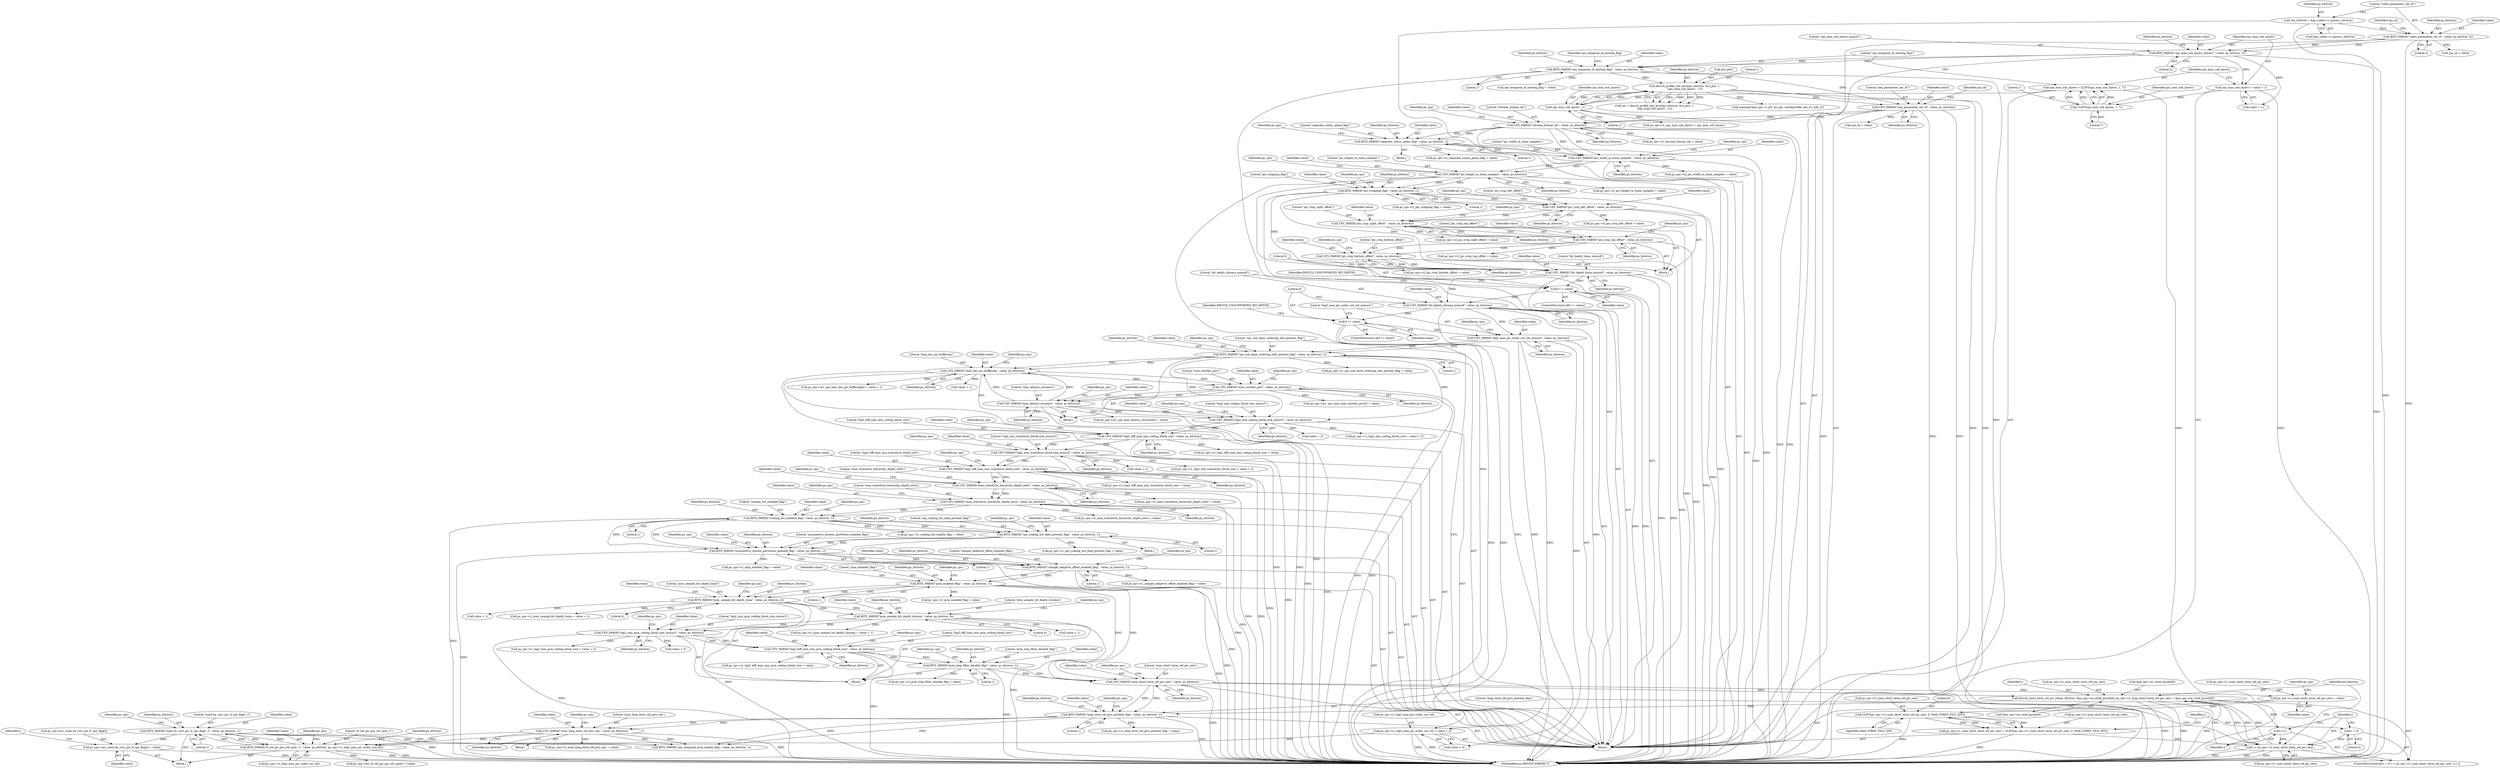 digraph "0_Android_1ab5ce7e42feccd49e49752e6f58f9097ac5d254@array" {
"1000970" [label="(Call,ps_sps->ai1_used_by_curr_pic_lt_sps_flag[i] = value)"];
"1000965" [label="(Call,BITS_PARSE(\"used_by_curr_pic_lt_sps_flag[ i ]\", value, ps_bitstrm, 1))"];
"1000951" [label="(Call,BITS_PARSE(\"lt_ref_pic_poc_lsb_sps[ i ]\", value, ps_bitstrm, ps_sps->i1_log2_max_pic_order_cnt_lsb))"];
"1000930" [label="(Call,UEV_PARSE(\"num_long_term_ref_pics_sps\", value, ps_bitstrm))"];
"1000915" [label="(Call,BITS_PARSE(\"long_term_ref_pics_present_flag\", value, ps_bitstrm, 1))"];
"1000867" [label="(Call,UEV_PARSE(\"num_short_term_ref_pic_sets\", value, ps_bitstrm))"];
"1000857" [label="(Call,BITS_PARSE(\"pcm_loop_filter_disable_flag\", value, ps_bitstrm, 1))"];
"1000848" [label="(Call,UEV_PARSE(\"log2_diff_max_min_pcm_coding_block_size\", value, ps_bitstrm))"];
"1000837" [label="(Call,UEV_PARSE(\"log2_min_pcm_coding_block_size_minus3\", value, ps_bitstrm))"];
"1000825" [label="(Call,BITS_PARSE(\"pcm_sample_bit_depth_chroma\", value, ps_bitstrm, 4))"];
"1000813" [label="(Call,BITS_PARSE(\"pcm_sample_bit_depth_luma\", value, ps_bitstrm, 4))"];
"1000798" [label="(Call,BITS_PARSE(\"pcm_enabled_flag\", value, ps_bitstrm, 1))"];
"1000788" [label="(Call,BITS_PARSE(\"sample_adaptive_offset_enabled_flag\", value, ps_bitstrm, 1))"];
"1000778" [label="(Call,BITS_PARSE(\"asymmetric_motion_partitions_enabled_flag\", value, ps_bitstrm, 1))"];
"1000753" [label="(Call,BITS_PARSE(\"sps_scaling_list_data_present_flag\", value, ps_bitstrm, 1))"];
"1000734" [label="(Call,BITS_PARSE(\"scaling_list_enabled_flag\", value, ps_bitstrm, 1))"];
"1000725" [label="(Call,UEV_PARSE(\"max_transform_hierarchy_depth_intra\", value, ps_bitstrm))"];
"1000716" [label="(Call,UEV_PARSE(\"max_transform_hierarchy_depth_inter\", value, ps_bitstrm))"];
"1000634" [label="(Call,UEV_PARSE(\"log2_diff_max_min_transform_block_size\", value, ps_bitstrm))"];
"1000623" [label="(Call,UEV_PARSE(\"log2_min_transform_block_size_minus2\", value, ps_bitstrm))"];
"1000614" [label="(Call,UEV_PARSE(\"log2_diff_max_min_coding_block_size\", value, ps_bitstrm))"];
"1000603" [label="(Call,UEV_PARSE(\"log2_min_coding_block_size_minus3\", value, ps_bitstrm))"];
"1000511" [label="(Call,BITS_PARSE(\"sps_sub_layer_ordering_info_present_flag\", value, ps_bitstrm, 1))"];
"1000500" [label="(Call,UEV_PARSE(\"log2_max_pic_order_cnt_lsb_minus4\", value, ps_bitstrm))"];
"1000495" [label="(Call,0 != value)"];
"1000490" [label="(Call,UEV_PARSE(\"bit_depth_chroma_minus8\", value, ps_bitstrm))"];
"1000485" [label="(Call,0 != value)"];
"1000480" [label="(Call,UEV_PARSE(\"bit_depth_luma_minus8\", value, ps_bitstrm))"];
"1000449" [label="(Call,UEV_PARSE(\"pic_crop_bottom_offset\", value, ps_bitstrm))"];
"1000440" [label="(Call,UEV_PARSE(\"pic_crop_top_offset\", value, ps_bitstrm))"];
"1000431" [label="(Call,UEV_PARSE(\"pic_crop_right_offset\", value, ps_bitstrm))"];
"1000422" [label="(Call,UEV_PARSE(\"pic_crop_left_offset\", value, ps_bitstrm))"];
"1000407" [label="(Call,BITS_PARSE(\"pic_cropping_flag\", value, ps_bitstrm, 1))"];
"1000313" [label="(Call,UEV_PARSE(\"pic_height_in_luma_samples\", value, ps_bitstrm))"];
"1000304" [label="(Call,UEV_PARSE(\"pic_width_in_luma_samples\", value, ps_bitstrm))"];
"1000287" [label="(Call,BITS_PARSE(\"separate_colour_plane_flag\", value, ps_bitstrm, 1))"];
"1000253" [label="(Call,UEV_PARSE(\"chroma_format_idc\", value, ps_bitstrm))"];
"1000182" [label="(Call,UEV_PARSE(\"seq_parameter_set_id\", value, ps_bitstrm))"];
"1000164" [label="(Call,BITS_PARSE(\"sps_temporal_id_nesting_flag\", value, ps_bitstrm, 1))"];
"1000148" [label="(Call,BITS_PARSE(\"sps_max_sub_layers_minus1\", value, ps_bitstrm, 3))"];
"1000132" [label="(Call,BITS_PARSE(\"video_parameter_set_id\", value, ps_bitstrm, 4))"];
"1000124" [label="(Call,*ps_bitstrm = &ps_codec->s_parse.s_bitstrm)"];
"1000174" [label="(Call,ihevcd_profile_tier_level(ps_bitstrm, &(s_ptl), 1,\n (sps_max_sub_layers - 1)))"];
"1000179" [label="(Call,sps_max_sub_layers - 1)"];
"1000158" [label="(Call,sps_max_sub_layers = CLIP3(sps_max_sub_layers, 1, 7))"];
"1000160" [label="(Call,CLIP3(sps_max_sub_layers, 1, 7))"];
"1000153" [label="(Call,sps_max_sub_layers = value + 1)"];
"1000592" [label="(Call,UEV_PARSE(\"max_latency_increase\", value, ps_bitstrm))"];
"1000566" [label="(Call,UEV_PARSE(\"num_reorder_pics\", value, ps_bitstrm))"];
"1000542" [label="(Call,UEV_PARSE(\"max_dec_pic_buffering\", value, ps_bitstrm))"];
"1000897" [label="(Call,ihevcd_short_term_ref_pic_set(ps_bitstrm, &ps_sps->as_stref_picset[0], ps_sps->i1_num_short_term_ref_pic_sets, i, &ps_sps->as_stref_picset[i]))"];
"1000890" [label="(Call,i < ps_sps->i1_num_short_term_ref_pic_sets)"];
"1000887" [label="(Call,i = 0)"];
"1000895" [label="(Call,i++)"];
"1000876" [label="(Call,ps_sps->i1_num_short_term_ref_pic_sets = CLIP3(ps_sps->i1_num_short_term_ref_pic_sets, 0, MAX_STREF_PICS_SPS))"];
"1000880" [label="(Call,CLIP3(ps_sps->i1_num_short_term_ref_pic_sets, 0, MAX_STREF_PICS_SPS))"];
"1000871" [label="(Call,ps_sps->i1_num_short_term_ref_pic_sets = value)"];
"1000504" [label="(Call,ps_sps->i1_log2_max_pic_order_cnt_lsb = value + 4)"];
"1000716" [label="(Call,UEV_PARSE(\"max_transform_hierarchy_depth_inter\", value, ps_bitstrm))"];
"1000494" [label="(ControlStructure,if(0 != value))"];
"1000568" [label="(Identifier,value)"];
"1000887" [label="(Call,i = 0)"];
"1000310" [label="(Identifier,ps_sps)"];
"1000839" [label="(Identifier,value)"];
"1000966" [label="(Literal,\"used_by_curr_pic_lt_sps_flag[ i ]\")"];
"1000970" [label="(Call,ps_sps->ai1_used_by_curr_pic_lt_sps_flag[i] = value)"];
"1000931" [label="(Literal,\"num_long_term_ref_pics_sps\")"];
"1000792" [label="(Literal,1)"];
"1000725" [label="(Call,UEV_PARSE(\"max_transform_hierarchy_depth_intra\", value, ps_bitstrm))"];
"1000614" [label="(Call,UEV_PARSE(\"log2_diff_max_min_coding_block_size\", value, ps_bitstrm))"];
"1000916" [label="(Literal,\"long_term_ref_pics_present_flag\")"];
"1000609" [label="(Identifier,ps_sps)"];
"1000126" [label="(Call,&ps_codec->s_parse.s_bitstrm)"];
"1000181" [label="(Literal,1)"];
"1000953" [label="(Identifier,value)"];
"1000599" [label="(Identifier,ps_sps)"];
"1000440" [label="(Call,UEV_PARSE(\"pic_crop_top_offset\", value, ps_bitstrm))"];
"1000898" [label="(Identifier,ps_bitstrm)"];
"1000434" [label="(Identifier,ps_bitstrm)"];
"1000135" [label="(Identifier,ps_bitstrm)"];
"1000149" [label="(Literal,\"sps_max_sub_layers_minus1\")"];
"1000728" [label="(Identifier,ps_bitstrm)"];
"1000502" [label="(Identifier,value)"];
"1000449" [label="(Call,UEV_PARSE(\"pic_crop_bottom_offset\", value, ps_bitstrm))"];
"1000876" [label="(Call,ps_sps->i1_num_short_term_ref_pic_sets = CLIP3(ps_sps->i1_num_short_term_ref_pic_sets, 0, MAX_STREF_PICS_SPS))"];
"1000182" [label="(Call,UEV_PARSE(\"seq_parameter_set_id\", value, ps_bitstrm))"];
"1000596" [label="(Call,ps_sps->ai1_sps_max_latency_increase[i] = value)"];
"1000549" [label="(Identifier,ps_sps)"];
"1000453" [label="(Call,ps_sps->i2_pic_crop_bottom_offset = value)"];
"1000259" [label="(Identifier,ps_sps)"];
"1000496" [label="(Literal,0)"];
"1000782" [label="(Literal,1)"];
"1000838" [label="(Literal,\"log2_min_pcm_coding_block_size_minus3\")"];
"1000834" [label="(Call,value + 1)"];
"1000758" [label="(Call,ps_sps->i1_sps_scaling_list_data_present_flag = value)"];
"1000506" [label="(Identifier,ps_sps)"];
"1000441" [label="(Literal,\"pic_crop_top_offset\")"];
"1000890" [label="(Call,i < ps_sps->i1_num_short_term_ref_pic_sets)"];
"1000895" [label="(Call,i++)"];
"1000818" [label="(Call,ps_sps->i1_pcm_sample_bit_depth_luma = value + 1)"];
"1000877" [label="(Call,ps_sps->i1_num_short_term_ref_pic_sets)"];
"1000815" [label="(Identifier,value)"];
"1000313" [label="(Call,UEV_PARSE(\"pic_height_in_luma_samples\", value, ps_bitstrm))"];
"1000306" [label="(Identifier,value)"];
"1000421" [label="(Block,)"];
"1000253" [label="(Call,UEV_PARSE(\"chroma_format_idc\", value, ps_bitstrm))"];
"1000867" [label="(Call,UEV_PARSE(\"num_short_term_ref_pic_sets\", value, ps_bitstrm))"];
"1000798" [label="(Call,BITS_PARSE(\"pcm_enabled_flag\", value, ps_bitstrm, 1))"];
"1000546" [label="(Call,ps_sps->ai1_sps_max_dec_pic_buffering[i] = value + 1)"];
"1000515" [label="(Literal,1)"];
"1000489" [label="(Identifier,IHEVCD_UNSUPPORTED_BIT_DEPTH)"];
"1000800" [label="(Identifier,value)"];
"1000158" [label="(Call,sps_max_sub_layers = CLIP3(sps_max_sub_layers, 1, 7))"];
"1000626" [label="(Identifier,ps_bitstrm)"];
"1000132" [label="(Call,BITS_PARSE(\"video_parameter_set_id\", value, ps_bitstrm, 4))"];
"1000286" [label="(Block,)"];
"1000961" [label="(Identifier,ps_sps)"];
"1000884" [label="(Literal,0)"];
"1000125" [label="(Identifier,ps_bitstrm)"];
"1000495" [label="(Call,0 != value)"];
"1000159" [label="(Identifier,sps_max_sub_layers)"];
"1000183" [label="(Literal,\"seq_parameter_set_id\")"];
"1000485" [label="(Call,0 != value)"];
"1000443" [label="(Identifier,ps_bitstrm)"];
"1000760" [label="(Identifier,ps_sps)"];
"1000184" [label="(Identifier,value)"];
"1000825" [label="(Call,BITS_PARSE(\"pcm_sample_bit_depth_chroma\", value, ps_bitstrm, 4))"];
"1000161" [label="(Identifier,sps_max_sub_layers)"];
"1000841" [label="(Call,ps_sps->i1_log2_min_pcm_coding_block_size = value + 3)"];
"1000624" [label="(Literal,\"log2_min_transform_block_size_minus2\")"];
"1000428" [label="(Identifier,ps_sps)"];
"1000545" [label="(Identifier,ps_bitstrm)"];
"1000918" [label="(Identifier,ps_bitstrm)"];
"1000892" [label="(Call,ps_sps->i1_num_short_term_ref_pic_sets)"];
"1000881" [label="(Call,ps_sps->i1_num_short_term_ref_pic_sets)"];
"1000799" [label="(Literal,\"pcm_enabled_flag\")"];
"1000843" [label="(Identifier,ps_sps)"];
"1000869" [label="(Identifier,value)"];
"1000977" [label="(Call,BITS_PARSE(\"sps_temporal_mvp_enable_flag\", value, ps_bitstrm, 1))"];
"1000814" [label="(Literal,\"pcm_sample_bit_depth_luma\")"];
"1000737" [label="(Identifier,ps_bitstrm)"];
"1000817" [label="(Literal,4)"];
"1000717" [label="(Literal,\"max_transform_hierarchy_depth_inter\")"];
"1000629" [label="(Identifier,ps_sps)"];
"1000719" [label="(Identifier,ps_bitstrm)"];
"1000425" [label="(Identifier,ps_bitstrm)"];
"1000437" [label="(Identifier,ps_sps)"];
"1000422" [label="(Call,UEV_PARSE(\"pic_crop_left_offset\", value, ps_bitstrm))"];
"1000451" [label="(Identifier,value)"];
"1000595" [label="(Identifier,ps_bitstrm)"];
"1000317" [label="(Call,ps_sps->i2_pic_height_in_luma_samples = value)"];
"1000801" [label="(Identifier,ps_bitstrm)"];
"1000592" [label="(Call,UEV_PARSE(\"max_latency_increase\", value, ps_bitstrm))"];
"1000748" [label="(Block,)"];
"1000886" [label="(ControlStructure,for(i = 0; i < ps_sps->i1_num_short_term_ref_pic_sets; i++))"];
"1000872" [label="(Call,ps_sps->i1_num_short_term_ref_pic_sets)"];
"1000493" [label="(Identifier,ps_bitstrm)"];
"1000410" [label="(Identifier,ps_bitstrm)"];
"1000920" [label="(Call,ps_sps->i1_long_term_ref_pics_present_flag = value)"];
"1000873" [label="(Identifier,ps_sps)"];
"1000955" [label="(Call,ps_sps->i1_log2_max_pic_order_cnt_lsb)"];
"1000735" [label="(Literal,\"scaling_list_enabled_flag\")"];
"1000850" [label="(Identifier,value)"];
"1000832" [label="(Identifier,ps_sps)"];
"1000611" [label="(Call,value + 3)"];
"1000512" [label="(Literal,\"sps_sub_layer_ordering_info_present_flag\")"];
"1000432" [label="(Literal,\"pic_crop_right_offset\")"];
"1000255" [label="(Identifier,value)"];
"1000636" [label="(Identifier,value)"];
"1000187" [label="(Identifier,sps_id)"];
"1000790" [label="(Identifier,value)"];
"1000292" [label="(Call,ps_sps->i1_separate_colour_plane_flag = value)"];
"1000491" [label="(Literal,\"bit_depth_chroma_minus8\")"];
"1000949" [label="(Identifier,i)"];
"1000511" [label="(Call,BITS_PARSE(\"sps_sub_layer_ordering_info_present_flag\", value, ps_bitstrm, 1))"];
"1000294" [label="(Identifier,ps_sps)"];
"1000604" [label="(Literal,\"log2_min_coding_block_size_minus3\")"];
"1000908" [label="(Identifier,i)"];
"1000481" [label="(Literal,\"bit_depth_luma_minus8\")"];
"1000727" [label="(Identifier,value)"];
"1000635" [label="(Literal,\"log2_diff_max_min_transform_block_size\")"];
"1000617" [label="(Identifier,ps_bitstrm)"];
"1000497" [label="(Identifier,value)"];
"1000166" [label="(Identifier,value)"];
"1000160" [label="(Call,CLIP3(sps_max_sub_layers, 1, 7))"];
"1000868" [label="(Literal,\"num_short_term_ref_pic_sets\")"];
"1000500" [label="(Call,UEV_PARSE(\"log2_max_pic_order_cnt_lsb_minus4\", value, ps_bitstrm))"];
"1000573" [label="(Identifier,ps_sps)"];
"1001336" [label="(MethodReturn,IHEVCD_ERROR_T)"];
"1000518" [label="(Identifier,ps_sps)"];
"1000174" [label="(Call,ihevcd_profile_tier_level(ps_bitstrm, &(s_ptl), 1,\n (sps_max_sub_layers - 1)))"];
"1000167" [label="(Identifier,ps_bitstrm)"];
"1000933" [label="(Identifier,ps_bitstrm)"];
"1000930" [label="(Call,UEV_PARSE(\"num_long_term_ref_pics_sps\", value, ps_bitstrm))"];
"1000631" [label="(Call,value + 2)"];
"1000870" [label="(Identifier,ps_bitstrm)"];
"1000820" [label="(Identifier,ps_sps)"];
"1000864" [label="(Identifier,ps_sps)"];
"1000634" [label="(Call,UEV_PARSE(\"log2_diff_max_min_transform_block_size\", value, ps_bitstrm))"];
"1000486" [label="(Literal,0)"];
"1000304" [label="(Call,UEV_PARSE(\"pic_width_in_luma_samples\", value, ps_bitstrm))"];
"1000952" [label="(Literal,\"lt_ref_pic_poc_lsb_sps[ i ]\")"];
"1000720" [label="(Call,ps_sps->i1_max_transform_hierarchy_depth_inter = value)"];
"1000501" [label="(Literal,\"log2_max_pic_order_cnt_lsb_minus4\")"];
"1000423" [label="(Literal,\"pic_crop_left_offset\")"];
"1000170" [label="(Identifier,sps_temporal_id_nesting_flag)"];
"1000875" [label="(Identifier,value)"];
"1000783" [label="(Call,ps_sps->i1_amp_enabled_flag = value)"];
"1000168" [label="(Literal,1)"];
"1000967" [label="(Identifier,value)"];
"1000288" [label="(Literal,\"separate_colour_plane_flag\")"];
"1000455" [label="(Identifier,ps_sps)"];
"1000291" [label="(Literal,1)"];
"1000178" [label="(Literal,1)"];
"1000483" [label="(Identifier,ps_bitstrm)"];
"1000755" [label="(Identifier,value)"];
"1000851" [label="(Identifier,ps_bitstrm)"];
"1000180" [label="(Identifier,sps_max_sub_layers)"];
"1000905" [label="(Call,ps_sps->i1_num_short_term_ref_pic_sets)"];
"1000889" [label="(Literal,0)"];
"1000638" [label="(Call,ps_sps->i1_log2_diff_max_min_transform_block_size = value)"];
"1000185" [label="(Identifier,ps_bitstrm)"];
"1000802" [label="(Literal,1)"];
"1000133" [label="(Literal,\"video_parameter_set_id\")"];
"1000897" [label="(Call,ihevcd_short_term_ref_pic_set(ps_bitstrm, &ps_sps->as_stref_picset[0], ps_sps->i1_num_short_term_ref_pic_sets, i, &ps_sps->as_stref_picset[i]))"];
"1000426" [label="(Call,ps_sps->i2_pic_crop_left_offset = value)"];
"1000932" [label="(Identifier,value)"];
"1000514" [label="(Identifier,ps_bitstrm)"];
"1000862" [label="(Call,ps_sps->i1_pcm_loop_filter_disable_flag = value)"];
"1000738" [label="(Literal,1)"];
"1000616" [label="(Identifier,value)"];
"1000936" [label="(Identifier,ps_sps)"];
"1000620" [label="(Identifier,ps_sps)"];
"1000791" [label="(Identifier,ps_bitstrm)"];
"1000314" [label="(Literal,\"pic_height_in_luma_samples\")"];
"1000287" [label="(Call,BITS_PARSE(\"separate_colour_plane_flag\", value, ps_bitstrm, 1))"];
"1000857" [label="(Call,BITS_PARSE(\"pcm_loop_filter_disable_flag\", value, ps_bitstrm, 1))"];
"1000618" [label="(Call,ps_sps->i1_log2_diff_max_min_coding_block_size = value)"];
"1000154" [label="(Identifier,sps_max_sub_layers)"];
"1000607" [label="(Call,ps_sps->i1_log2_min_coding_block_size = value + 3)"];
"1000976" [label="(Identifier,value)"];
"1000505" [label="(Call,ps_sps->i1_log2_max_pic_order_cnt_lsb)"];
"1000954" [label="(Identifier,ps_bitstrm)"];
"1000424" [label="(Identifier,value)"];
"1000917" [label="(Identifier,value)"];
"1000136" [label="(Literal,4)"];
"1000973" [label="(Identifier,ps_sps)"];
"1000718" [label="(Identifier,value)"];
"1000155" [label="(Call,value + 1)"];
"1000965" [label="(Call,BITS_PARSE(\"used_by_curr_pic_lt_sps_flag[ i ]\", value, ps_bitstrm, 1))"];
"1000137" [label="(Call,vps_id = value)"];
"1000433" [label="(Identifier,value)"];
"1000627" [label="(Call,ps_sps->i1_log2_min_transform_block_size = value + 2)"];
"1000785" [label="(Identifier,ps_sps)"];
"1000860" [label="(Identifier,ps_bitstrm)"];
"1000637" [label="(Identifier,ps_bitstrm)"];
"1000780" [label="(Identifier,value)"];
"1000319" [label="(Identifier,ps_sps)"];
"1000968" [label="(Identifier,ps_bitstrm)"];
"1000570" [label="(Call,ps_sps->ai1_sps_max_num_reorder_pics[i] = value)"];
"1000552" [label="(Call,value + 1)"];
"1000951" [label="(Call,BITS_PARSE(\"lt_ref_pic_poc_lsb_sps[ i ]\", value, ps_bitstrm, ps_sps->i1_log2_max_pic_order_cnt_lsb))"];
"1000315" [label="(Identifier,value)"];
"1000431" [label="(Call,UEV_PARSE(\"pic_crop_right_offset\", value, ps_bitstrm))"];
"1000162" [label="(Literal,1)"];
"1000503" [label="(Identifier,ps_bitstrm)"];
"1000508" [label="(Call,value + 4)"];
"1000739" [label="(Call,ps_sps->i1_scaling_list_enable_flag = value)"];
"1000407" [label="(Call,BITS_PARSE(\"pic_cropping_flag\", value, ps_bitstrm, 1))"];
"1000793" [label="(Call,ps_sps->i1_sample_adaptive_offset_enabled_flag = value)"];
"1000594" [label="(Identifier,value)"];
"1000813" [label="(Call,BITS_PARSE(\"pcm_sample_bit_depth_luma\", value, ps_bitstrm, 4))"];
"1000615" [label="(Literal,\"log2_diff_max_min_coding_block_size\")"];
"1000442" [label="(Identifier,value)"];
"1000969" [label="(Literal,1)"];
"1000152" [label="(Literal,3)"];
"1000734" [label="(Call,BITS_PARSE(\"scaling_list_enabled_flag\", value, ps_bitstrm, 1))"];
"1000605" [label="(Identifier,value)"];
"1000444" [label="(Call,ps_sps->i2_pic_crop_top_offset = value)"];
"1000731" [label="(Identifier,ps_sps)"];
"1000164" [label="(Call,BITS_PARSE(\"sps_temporal_id_nesting_flag\", value, ps_bitstrm, 1))"];
"1000480" [label="(Call,UEV_PARSE(\"bit_depth_luma_minus8\", value, ps_bitstrm))"];
"1000827" [label="(Identifier,value)"];
"1000412" [label="(Call,ps_sps->i1_pic_cropping_flag = value)"];
"1000840" [label="(Identifier,ps_bitstrm)"];
"1000408" [label="(Literal,\"pic_cropping_flag\")"];
"1000729" [label="(Call,ps_sps->i1_max_transform_hierarchy_depth_intra = value)"];
"1000541" [label="(Block,)"];
"1000899" [label="(Call,&ps_sps->as_stref_picset[0])"];
"1000858" [label="(Literal,\"pcm_loop_filter_disable_flag\")"];
"1000603" [label="(Call,UEV_PARSE(\"log2_min_coding_block_size_minus3\", value, ps_bitstrm))"];
"1000316" [label="(Identifier,ps_bitstrm)"];
"1000543" [label="(Literal,\"max_dec_pic_buffering\")"];
"1000919" [label="(Literal,1)"];
"1000756" [label="(Identifier,ps_bitstrm)"];
"1000124" [label="(Call,*ps_bitstrm = &ps_codec->s_parse.s_bitstrm)"];
"1000450" [label="(Literal,\"pic_crop_bottom_offset\")"];
"1000736" [label="(Identifier,value)"];
"1000179" [label="(Call,sps_max_sub_layers - 1)"];
"1000513" [label="(Identifier,value)"];
"1000888" [label="(Identifier,i)"];
"1000169" [label="(Call,sps_temporal_id_nesting_flag = value)"];
"1000722" [label="(Identifier,ps_sps)"];
"1000290" [label="(Identifier,ps_bitstrm)"];
"1000134" [label="(Identifier,value)"];
"1000803" [label="(Call,ps_sps->i1_pcm_enabled_flag = value)"];
"1000816" [label="(Identifier,ps_bitstrm)"];
"1000788" [label="(Call,BITS_PARSE(\"sample_adaptive_offset_enabled_flag\", value, ps_bitstrm, 1))"];
"1000781" [label="(Identifier,ps_bitstrm)"];
"1000446" [label="(Identifier,ps_sps)"];
"1000175" [label="(Identifier,ps_bitstrm)"];
"1000871" [label="(Call,ps_sps->i1_num_short_term_ref_pic_sets = value)"];
"1000854" [label="(Identifier,ps_sps)"];
"1000852" [label="(Call,ps_sps->i1_log2_diff_max_min_pcm_coding_block_size = value)"];
"1000569" [label="(Identifier,ps_bitstrm)"];
"1000971" [label="(Call,ps_sps->ai1_used_by_curr_pic_lt_sps_flag[i])"];
"1000411" [label="(Literal,1)"];
"1000929" [label="(Block,)"];
"1000778" [label="(Call,BITS_PARSE(\"asymmetric_motion_partitions_enabled_flag\", value, ps_bitstrm, 1))"];
"1000482" [label="(Identifier,value)"];
"1000435" [label="(Call,ps_sps->i2_pic_crop_right_offset = value)"];
"1000544" [label="(Identifier,value)"];
"1000805" [label="(Identifier,ps_sps)"];
"1000950" [label="(Block,)"];
"1000305" [label="(Literal,\"pic_width_in_luma_samples\")"];
"1000186" [label="(Call,sps_id = value)"];
"1000779" [label="(Literal,\"asymmetric_motion_partitions_enabled_flag\")"];
"1000256" [label="(Identifier,ps_bitstrm)"];
"1000138" [label="(Identifier,vps_id)"];
"1000757" [label="(Literal,1)"];
"1000492" [label="(Identifier,value)"];
"1000499" [label="(Identifier,IHEVCD_UNSUPPORTED_BIT_DEPTH)"];
"1000566" [label="(Call,UEV_PARSE(\"num_reorder_pics\", value, ps_bitstrm))"];
"1000880" [label="(Call,CLIP3(ps_sps->i1_num_short_term_ref_pic_sets, 0, MAX_STREF_PICS_SPS))"];
"1000915" [label="(Call,BITS_PARSE(\"long_term_ref_pics_present_flag\", value, ps_bitstrm, 1))"];
"1000958" [label="(Call,ps_sps->ai1_lt_ref_pic_poc_lsb_sps[i] = value)"];
"1000172" [label="(Call,ret = ihevcd_profile_tier_level(ps_bitstrm, &(s_ptl), 1,\n (sps_max_sub_layers - 1)))"];
"1000934" [label="(Call,ps_sps->i1_num_long_term_ref_pics_sps = value)"];
"1000640" [label="(Identifier,ps_sps)"];
"1000484" [label="(ControlStructure,if(0 != value))"];
"1000789" [label="(Literal,\"sample_adaptive_offset_enabled_flag\")"];
"1000504" [label="(Call,ps_sps->i1_log2_max_pic_order_cnt_lsb = value + 4)"];
"1000859" [label="(Identifier,value)"];
"1000828" [label="(Identifier,ps_bitstrm)"];
"1000741" [label="(Identifier,ps_sps)"];
"1000606" [label="(Identifier,ps_bitstrm)"];
"1000153" [label="(Call,sps_max_sub_layers = value + 1)"];
"1000163" [label="(Literal,7)"];
"1000490" [label="(Call,UEV_PARSE(\"bit_depth_chroma_minus8\", value, ps_bitstrm))"];
"1000244" [label="(Call,memcpy(&ps_sps->s_ptl, &s_ptl, sizeof(profile_tier_lvl_info_t)))"];
"1000487" [label="(Identifier,value)"];
"1000896" [label="(Identifier,i)"];
"1000257" [label="(Call,ps_sps->i1_chroma_format_idc = value)"];
"1000452" [label="(Identifier,ps_bitstrm)"];
"1000148" [label="(Call,BITS_PARSE(\"sps_max_sub_layers_minus1\", value, ps_bitstrm, 3))"];
"1000542" [label="(Call,UEV_PARSE(\"max_dec_pic_buffering\", value, ps_bitstrm))"];
"1000826" [label="(Literal,\"pcm_sample_bit_depth_chroma\")"];
"1000176" [label="(Call,&(s_ptl))"];
"1000623" [label="(Call,UEV_PARSE(\"log2_min_transform_block_size_minus2\", value, ps_bitstrm))"];
"1000567" [label="(Literal,\"num_reorder_pics\")"];
"1000593" [label="(Literal,\"max_latency_increase\")"];
"1000795" [label="(Identifier,ps_sps)"];
"1000837" [label="(Call,UEV_PARSE(\"log2_min_pcm_coding_block_size_minus3\", value, ps_bitstrm))"];
"1000307" [label="(Identifier,ps_bitstrm)"];
"1000822" [label="(Call,value + 1)"];
"1000812" [label="(Block,)"];
"1000409" [label="(Identifier,value)"];
"1000909" [label="(Call,&ps_sps->as_stref_picset[i])"];
"1000922" [label="(Identifier,ps_sps)"];
"1000849" [label="(Literal,\"log2_diff_max_min_pcm_coding_block_size\")"];
"1000891" [label="(Identifier,i)"];
"1000753" [label="(Call,BITS_PARSE(\"sps_scaling_list_data_present_flag\", value, ps_bitstrm, 1))"];
"1000151" [label="(Identifier,ps_bitstrm)"];
"1000829" [label="(Literal,4)"];
"1000625" [label="(Identifier,value)"];
"1000229" [label="(Call,ps_sps->i1_sps_max_sub_layers = sps_max_sub_layers)"];
"1000861" [label="(Literal,1)"];
"1000516" [label="(Call,ps_sps->i1_sps_sub_layer_ordering_info_present_flag = value)"];
"1000754" [label="(Literal,\"sps_scaling_list_data_present_flag\")"];
"1000830" [label="(Call,ps_sps->i1_pcm_sample_bit_depth_chroma = value + 1)"];
"1000308" [label="(Call,ps_sps->i2_pic_width_in_luma_samples = value)"];
"1000165" [label="(Literal,\"sps_temporal_id_nesting_flag\")"];
"1000885" [label="(Identifier,MAX_STREF_PICS_SPS)"];
"1000848" [label="(Call,UEV_PARSE(\"log2_diff_max_min_pcm_coding_block_size\", value, ps_bitstrm))"];
"1000108" [label="(Block,)"];
"1000845" [label="(Call,value + 3)"];
"1000289" [label="(Identifier,value)"];
"1000150" [label="(Identifier,value)"];
"1000254" [label="(Literal,\"chroma_format_idc\")"];
"1000878" [label="(Identifier,ps_sps)"];
"1000726" [label="(Literal,\"max_transform_hierarchy_depth_intra\")"];
"1000414" [label="(Identifier,ps_sps)"];
"1000970" -> "1000950"  [label="AST: "];
"1000970" -> "1000976"  [label="CFG: "];
"1000971" -> "1000970"  [label="AST: "];
"1000976" -> "1000970"  [label="AST: "];
"1000949" -> "1000970"  [label="CFG: "];
"1000970" -> "1001336"  [label="DDG: "];
"1000965" -> "1000970"  [label="DDG: "];
"1000965" -> "1000950"  [label="AST: "];
"1000965" -> "1000969"  [label="CFG: "];
"1000966" -> "1000965"  [label="AST: "];
"1000967" -> "1000965"  [label="AST: "];
"1000968" -> "1000965"  [label="AST: "];
"1000969" -> "1000965"  [label="AST: "];
"1000973" -> "1000965"  [label="CFG: "];
"1000965" -> "1001336"  [label="DDG: "];
"1000965" -> "1000951"  [label="DDG: "];
"1000965" -> "1000951"  [label="DDG: "];
"1000951" -> "1000965"  [label="DDG: "];
"1000951" -> "1000965"  [label="DDG: "];
"1000965" -> "1000977"  [label="DDG: "];
"1000965" -> "1000977"  [label="DDG: "];
"1000951" -> "1000950"  [label="AST: "];
"1000951" -> "1000955"  [label="CFG: "];
"1000952" -> "1000951"  [label="AST: "];
"1000953" -> "1000951"  [label="AST: "];
"1000954" -> "1000951"  [label="AST: "];
"1000955" -> "1000951"  [label="AST: "];
"1000961" -> "1000951"  [label="CFG: "];
"1000951" -> "1001336"  [label="DDG: "];
"1000951" -> "1001336"  [label="DDG: "];
"1000930" -> "1000951"  [label="DDG: "];
"1000930" -> "1000951"  [label="DDG: "];
"1000504" -> "1000951"  [label="DDG: "];
"1000951" -> "1000958"  [label="DDG: "];
"1000930" -> "1000929"  [label="AST: "];
"1000930" -> "1000933"  [label="CFG: "];
"1000931" -> "1000930"  [label="AST: "];
"1000932" -> "1000930"  [label="AST: "];
"1000933" -> "1000930"  [label="AST: "];
"1000936" -> "1000930"  [label="CFG: "];
"1000930" -> "1001336"  [label="DDG: "];
"1000915" -> "1000930"  [label="DDG: "];
"1000915" -> "1000930"  [label="DDG: "];
"1000930" -> "1000934"  [label="DDG: "];
"1000930" -> "1000977"  [label="DDG: "];
"1000930" -> "1000977"  [label="DDG: "];
"1000915" -> "1000108"  [label="AST: "];
"1000915" -> "1000919"  [label="CFG: "];
"1000916" -> "1000915"  [label="AST: "];
"1000917" -> "1000915"  [label="AST: "];
"1000918" -> "1000915"  [label="AST: "];
"1000919" -> "1000915"  [label="AST: "];
"1000922" -> "1000915"  [label="CFG: "];
"1000915" -> "1001336"  [label="DDG: "];
"1000867" -> "1000915"  [label="DDG: "];
"1000867" -> "1000915"  [label="DDG: "];
"1000897" -> "1000915"  [label="DDG: "];
"1000915" -> "1000920"  [label="DDG: "];
"1000915" -> "1000977"  [label="DDG: "];
"1000915" -> "1000977"  [label="DDG: "];
"1000867" -> "1000108"  [label="AST: "];
"1000867" -> "1000870"  [label="CFG: "];
"1000868" -> "1000867"  [label="AST: "];
"1000869" -> "1000867"  [label="AST: "];
"1000870" -> "1000867"  [label="AST: "];
"1000873" -> "1000867"  [label="CFG: "];
"1000867" -> "1001336"  [label="DDG: "];
"1000857" -> "1000867"  [label="DDG: "];
"1000857" -> "1000867"  [label="DDG: "];
"1000798" -> "1000867"  [label="DDG: "];
"1000798" -> "1000867"  [label="DDG: "];
"1000867" -> "1000871"  [label="DDG: "];
"1000867" -> "1000897"  [label="DDG: "];
"1000857" -> "1000812"  [label="AST: "];
"1000857" -> "1000861"  [label="CFG: "];
"1000858" -> "1000857"  [label="AST: "];
"1000859" -> "1000857"  [label="AST: "];
"1000860" -> "1000857"  [label="AST: "];
"1000861" -> "1000857"  [label="AST: "];
"1000864" -> "1000857"  [label="CFG: "];
"1000857" -> "1001336"  [label="DDG: "];
"1000848" -> "1000857"  [label="DDG: "];
"1000848" -> "1000857"  [label="DDG: "];
"1000857" -> "1000862"  [label="DDG: "];
"1000848" -> "1000812"  [label="AST: "];
"1000848" -> "1000851"  [label="CFG: "];
"1000849" -> "1000848"  [label="AST: "];
"1000850" -> "1000848"  [label="AST: "];
"1000851" -> "1000848"  [label="AST: "];
"1000854" -> "1000848"  [label="CFG: "];
"1000848" -> "1001336"  [label="DDG: "];
"1000837" -> "1000848"  [label="DDG: "];
"1000837" -> "1000848"  [label="DDG: "];
"1000848" -> "1000852"  [label="DDG: "];
"1000837" -> "1000812"  [label="AST: "];
"1000837" -> "1000840"  [label="CFG: "];
"1000838" -> "1000837"  [label="AST: "];
"1000839" -> "1000837"  [label="AST: "];
"1000840" -> "1000837"  [label="AST: "];
"1000843" -> "1000837"  [label="CFG: "];
"1000837" -> "1001336"  [label="DDG: "];
"1000825" -> "1000837"  [label="DDG: "];
"1000825" -> "1000837"  [label="DDG: "];
"1000837" -> "1000841"  [label="DDG: "];
"1000837" -> "1000845"  [label="DDG: "];
"1000825" -> "1000812"  [label="AST: "];
"1000825" -> "1000829"  [label="CFG: "];
"1000826" -> "1000825"  [label="AST: "];
"1000827" -> "1000825"  [label="AST: "];
"1000828" -> "1000825"  [label="AST: "];
"1000829" -> "1000825"  [label="AST: "];
"1000832" -> "1000825"  [label="CFG: "];
"1000825" -> "1001336"  [label="DDG: "];
"1000813" -> "1000825"  [label="DDG: "];
"1000813" -> "1000825"  [label="DDG: "];
"1000825" -> "1000830"  [label="DDG: "];
"1000825" -> "1000834"  [label="DDG: "];
"1000813" -> "1000812"  [label="AST: "];
"1000813" -> "1000817"  [label="CFG: "];
"1000814" -> "1000813"  [label="AST: "];
"1000815" -> "1000813"  [label="AST: "];
"1000816" -> "1000813"  [label="AST: "];
"1000817" -> "1000813"  [label="AST: "];
"1000820" -> "1000813"  [label="CFG: "];
"1000813" -> "1001336"  [label="DDG: "];
"1000798" -> "1000813"  [label="DDG: "];
"1000798" -> "1000813"  [label="DDG: "];
"1000813" -> "1000818"  [label="DDG: "];
"1000813" -> "1000822"  [label="DDG: "];
"1000798" -> "1000108"  [label="AST: "];
"1000798" -> "1000802"  [label="CFG: "];
"1000799" -> "1000798"  [label="AST: "];
"1000800" -> "1000798"  [label="AST: "];
"1000801" -> "1000798"  [label="AST: "];
"1000802" -> "1000798"  [label="AST: "];
"1000805" -> "1000798"  [label="CFG: "];
"1000798" -> "1001336"  [label="DDG: "];
"1000788" -> "1000798"  [label="DDG: "];
"1000788" -> "1000798"  [label="DDG: "];
"1000798" -> "1000803"  [label="DDG: "];
"1000788" -> "1000108"  [label="AST: "];
"1000788" -> "1000792"  [label="CFG: "];
"1000789" -> "1000788"  [label="AST: "];
"1000790" -> "1000788"  [label="AST: "];
"1000791" -> "1000788"  [label="AST: "];
"1000792" -> "1000788"  [label="AST: "];
"1000795" -> "1000788"  [label="CFG: "];
"1000788" -> "1001336"  [label="DDG: "];
"1000778" -> "1000788"  [label="DDG: "];
"1000778" -> "1000788"  [label="DDG: "];
"1000788" -> "1000793"  [label="DDG: "];
"1000778" -> "1000108"  [label="AST: "];
"1000778" -> "1000782"  [label="CFG: "];
"1000779" -> "1000778"  [label="AST: "];
"1000780" -> "1000778"  [label="AST: "];
"1000781" -> "1000778"  [label="AST: "];
"1000782" -> "1000778"  [label="AST: "];
"1000785" -> "1000778"  [label="CFG: "];
"1000778" -> "1001336"  [label="DDG: "];
"1000753" -> "1000778"  [label="DDG: "];
"1000753" -> "1000778"  [label="DDG: "];
"1000734" -> "1000778"  [label="DDG: "];
"1000734" -> "1000778"  [label="DDG: "];
"1000778" -> "1000783"  [label="DDG: "];
"1000753" -> "1000748"  [label="AST: "];
"1000753" -> "1000757"  [label="CFG: "];
"1000754" -> "1000753"  [label="AST: "];
"1000755" -> "1000753"  [label="AST: "];
"1000756" -> "1000753"  [label="AST: "];
"1000757" -> "1000753"  [label="AST: "];
"1000760" -> "1000753"  [label="CFG: "];
"1000753" -> "1001336"  [label="DDG: "];
"1000734" -> "1000753"  [label="DDG: "];
"1000734" -> "1000753"  [label="DDG: "];
"1000753" -> "1000758"  [label="DDG: "];
"1000734" -> "1000108"  [label="AST: "];
"1000734" -> "1000738"  [label="CFG: "];
"1000735" -> "1000734"  [label="AST: "];
"1000736" -> "1000734"  [label="AST: "];
"1000737" -> "1000734"  [label="AST: "];
"1000738" -> "1000734"  [label="AST: "];
"1000741" -> "1000734"  [label="CFG: "];
"1000734" -> "1001336"  [label="DDG: "];
"1000725" -> "1000734"  [label="DDG: "];
"1000725" -> "1000734"  [label="DDG: "];
"1000734" -> "1000739"  [label="DDG: "];
"1000725" -> "1000108"  [label="AST: "];
"1000725" -> "1000728"  [label="CFG: "];
"1000726" -> "1000725"  [label="AST: "];
"1000727" -> "1000725"  [label="AST: "];
"1000728" -> "1000725"  [label="AST: "];
"1000731" -> "1000725"  [label="CFG: "];
"1000725" -> "1001336"  [label="DDG: "];
"1000716" -> "1000725"  [label="DDG: "];
"1000716" -> "1000725"  [label="DDG: "];
"1000725" -> "1000729"  [label="DDG: "];
"1000716" -> "1000108"  [label="AST: "];
"1000716" -> "1000719"  [label="CFG: "];
"1000717" -> "1000716"  [label="AST: "];
"1000718" -> "1000716"  [label="AST: "];
"1000719" -> "1000716"  [label="AST: "];
"1000722" -> "1000716"  [label="CFG: "];
"1000716" -> "1001336"  [label="DDG: "];
"1000634" -> "1000716"  [label="DDG: "];
"1000634" -> "1000716"  [label="DDG: "];
"1000716" -> "1000720"  [label="DDG: "];
"1000634" -> "1000108"  [label="AST: "];
"1000634" -> "1000637"  [label="CFG: "];
"1000635" -> "1000634"  [label="AST: "];
"1000636" -> "1000634"  [label="AST: "];
"1000637" -> "1000634"  [label="AST: "];
"1000640" -> "1000634"  [label="CFG: "];
"1000634" -> "1001336"  [label="DDG: "];
"1000634" -> "1001336"  [label="DDG: "];
"1000623" -> "1000634"  [label="DDG: "];
"1000623" -> "1000634"  [label="DDG: "];
"1000634" -> "1000638"  [label="DDG: "];
"1000623" -> "1000108"  [label="AST: "];
"1000623" -> "1000626"  [label="CFG: "];
"1000624" -> "1000623"  [label="AST: "];
"1000625" -> "1000623"  [label="AST: "];
"1000626" -> "1000623"  [label="AST: "];
"1000629" -> "1000623"  [label="CFG: "];
"1000623" -> "1001336"  [label="DDG: "];
"1000614" -> "1000623"  [label="DDG: "];
"1000614" -> "1000623"  [label="DDG: "];
"1000623" -> "1000627"  [label="DDG: "];
"1000623" -> "1000631"  [label="DDG: "];
"1000614" -> "1000108"  [label="AST: "];
"1000614" -> "1000617"  [label="CFG: "];
"1000615" -> "1000614"  [label="AST: "];
"1000616" -> "1000614"  [label="AST: "];
"1000617" -> "1000614"  [label="AST: "];
"1000620" -> "1000614"  [label="CFG: "];
"1000614" -> "1001336"  [label="DDG: "];
"1000603" -> "1000614"  [label="DDG: "];
"1000603" -> "1000614"  [label="DDG: "];
"1000614" -> "1000618"  [label="DDG: "];
"1000603" -> "1000108"  [label="AST: "];
"1000603" -> "1000606"  [label="CFG: "];
"1000604" -> "1000603"  [label="AST: "];
"1000605" -> "1000603"  [label="AST: "];
"1000606" -> "1000603"  [label="AST: "];
"1000609" -> "1000603"  [label="CFG: "];
"1000603" -> "1001336"  [label="DDG: "];
"1000511" -> "1000603"  [label="DDG: "];
"1000511" -> "1000603"  [label="DDG: "];
"1000592" -> "1000603"  [label="DDG: "];
"1000592" -> "1000603"  [label="DDG: "];
"1000603" -> "1000607"  [label="DDG: "];
"1000603" -> "1000611"  [label="DDG: "];
"1000511" -> "1000108"  [label="AST: "];
"1000511" -> "1000515"  [label="CFG: "];
"1000512" -> "1000511"  [label="AST: "];
"1000513" -> "1000511"  [label="AST: "];
"1000514" -> "1000511"  [label="AST: "];
"1000515" -> "1000511"  [label="AST: "];
"1000518" -> "1000511"  [label="CFG: "];
"1000511" -> "1001336"  [label="DDG: "];
"1000500" -> "1000511"  [label="DDG: "];
"1000500" -> "1000511"  [label="DDG: "];
"1000511" -> "1000516"  [label="DDG: "];
"1000511" -> "1000542"  [label="DDG: "];
"1000511" -> "1000542"  [label="DDG: "];
"1000500" -> "1000108"  [label="AST: "];
"1000500" -> "1000503"  [label="CFG: "];
"1000501" -> "1000500"  [label="AST: "];
"1000502" -> "1000500"  [label="AST: "];
"1000503" -> "1000500"  [label="AST: "];
"1000506" -> "1000500"  [label="CFG: "];
"1000500" -> "1001336"  [label="DDG: "];
"1000495" -> "1000500"  [label="DDG: "];
"1000490" -> "1000500"  [label="DDG: "];
"1000500" -> "1000504"  [label="DDG: "];
"1000500" -> "1000508"  [label="DDG: "];
"1000495" -> "1000494"  [label="AST: "];
"1000495" -> "1000497"  [label="CFG: "];
"1000496" -> "1000495"  [label="AST: "];
"1000497" -> "1000495"  [label="AST: "];
"1000499" -> "1000495"  [label="CFG: "];
"1000501" -> "1000495"  [label="CFG: "];
"1000495" -> "1001336"  [label="DDG: "];
"1000495" -> "1001336"  [label="DDG: "];
"1000490" -> "1000495"  [label="DDG: "];
"1000490" -> "1000108"  [label="AST: "];
"1000490" -> "1000493"  [label="CFG: "];
"1000491" -> "1000490"  [label="AST: "];
"1000492" -> "1000490"  [label="AST: "];
"1000493" -> "1000490"  [label="AST: "];
"1000496" -> "1000490"  [label="CFG: "];
"1000490" -> "1001336"  [label="DDG: "];
"1000490" -> "1001336"  [label="DDG: "];
"1000485" -> "1000490"  [label="DDG: "];
"1000480" -> "1000490"  [label="DDG: "];
"1000485" -> "1000484"  [label="AST: "];
"1000485" -> "1000487"  [label="CFG: "];
"1000486" -> "1000485"  [label="AST: "];
"1000487" -> "1000485"  [label="AST: "];
"1000489" -> "1000485"  [label="CFG: "];
"1000491" -> "1000485"  [label="CFG: "];
"1000485" -> "1001336"  [label="DDG: "];
"1000485" -> "1001336"  [label="DDG: "];
"1000480" -> "1000485"  [label="DDG: "];
"1000480" -> "1000108"  [label="AST: "];
"1000480" -> "1000483"  [label="CFG: "];
"1000481" -> "1000480"  [label="AST: "];
"1000482" -> "1000480"  [label="AST: "];
"1000483" -> "1000480"  [label="AST: "];
"1000486" -> "1000480"  [label="CFG: "];
"1000480" -> "1001336"  [label="DDG: "];
"1000480" -> "1001336"  [label="DDG: "];
"1000449" -> "1000480"  [label="DDG: "];
"1000449" -> "1000480"  [label="DDG: "];
"1000407" -> "1000480"  [label="DDG: "];
"1000407" -> "1000480"  [label="DDG: "];
"1000449" -> "1000421"  [label="AST: "];
"1000449" -> "1000452"  [label="CFG: "];
"1000450" -> "1000449"  [label="AST: "];
"1000451" -> "1000449"  [label="AST: "];
"1000452" -> "1000449"  [label="AST: "];
"1000455" -> "1000449"  [label="CFG: "];
"1000449" -> "1001336"  [label="DDG: "];
"1000440" -> "1000449"  [label="DDG: "];
"1000440" -> "1000449"  [label="DDG: "];
"1000449" -> "1000453"  [label="DDG: "];
"1000440" -> "1000421"  [label="AST: "];
"1000440" -> "1000443"  [label="CFG: "];
"1000441" -> "1000440"  [label="AST: "];
"1000442" -> "1000440"  [label="AST: "];
"1000443" -> "1000440"  [label="AST: "];
"1000446" -> "1000440"  [label="CFG: "];
"1000440" -> "1001336"  [label="DDG: "];
"1000431" -> "1000440"  [label="DDG: "];
"1000431" -> "1000440"  [label="DDG: "];
"1000440" -> "1000444"  [label="DDG: "];
"1000431" -> "1000421"  [label="AST: "];
"1000431" -> "1000434"  [label="CFG: "];
"1000432" -> "1000431"  [label="AST: "];
"1000433" -> "1000431"  [label="AST: "];
"1000434" -> "1000431"  [label="AST: "];
"1000437" -> "1000431"  [label="CFG: "];
"1000431" -> "1001336"  [label="DDG: "];
"1000422" -> "1000431"  [label="DDG: "];
"1000422" -> "1000431"  [label="DDG: "];
"1000431" -> "1000435"  [label="DDG: "];
"1000422" -> "1000421"  [label="AST: "];
"1000422" -> "1000425"  [label="CFG: "];
"1000423" -> "1000422"  [label="AST: "];
"1000424" -> "1000422"  [label="AST: "];
"1000425" -> "1000422"  [label="AST: "];
"1000428" -> "1000422"  [label="CFG: "];
"1000422" -> "1001336"  [label="DDG: "];
"1000407" -> "1000422"  [label="DDG: "];
"1000407" -> "1000422"  [label="DDG: "];
"1000422" -> "1000426"  [label="DDG: "];
"1000407" -> "1000108"  [label="AST: "];
"1000407" -> "1000411"  [label="CFG: "];
"1000408" -> "1000407"  [label="AST: "];
"1000409" -> "1000407"  [label="AST: "];
"1000410" -> "1000407"  [label="AST: "];
"1000411" -> "1000407"  [label="AST: "];
"1000414" -> "1000407"  [label="CFG: "];
"1000407" -> "1001336"  [label="DDG: "];
"1000313" -> "1000407"  [label="DDG: "];
"1000313" -> "1000407"  [label="DDG: "];
"1000407" -> "1000412"  [label="DDG: "];
"1000313" -> "1000108"  [label="AST: "];
"1000313" -> "1000316"  [label="CFG: "];
"1000314" -> "1000313"  [label="AST: "];
"1000315" -> "1000313"  [label="AST: "];
"1000316" -> "1000313"  [label="AST: "];
"1000319" -> "1000313"  [label="CFG: "];
"1000313" -> "1001336"  [label="DDG: "];
"1000313" -> "1001336"  [label="DDG: "];
"1000304" -> "1000313"  [label="DDG: "];
"1000304" -> "1000313"  [label="DDG: "];
"1000313" -> "1000317"  [label="DDG: "];
"1000304" -> "1000108"  [label="AST: "];
"1000304" -> "1000307"  [label="CFG: "];
"1000305" -> "1000304"  [label="AST: "];
"1000306" -> "1000304"  [label="AST: "];
"1000307" -> "1000304"  [label="AST: "];
"1000310" -> "1000304"  [label="CFG: "];
"1000304" -> "1001336"  [label="DDG: "];
"1000287" -> "1000304"  [label="DDG: "];
"1000287" -> "1000304"  [label="DDG: "];
"1000253" -> "1000304"  [label="DDG: "];
"1000253" -> "1000304"  [label="DDG: "];
"1000304" -> "1000308"  [label="DDG: "];
"1000287" -> "1000286"  [label="AST: "];
"1000287" -> "1000291"  [label="CFG: "];
"1000288" -> "1000287"  [label="AST: "];
"1000289" -> "1000287"  [label="AST: "];
"1000290" -> "1000287"  [label="AST: "];
"1000291" -> "1000287"  [label="AST: "];
"1000294" -> "1000287"  [label="CFG: "];
"1000287" -> "1001336"  [label="DDG: "];
"1000253" -> "1000287"  [label="DDG: "];
"1000253" -> "1000287"  [label="DDG: "];
"1000287" -> "1000292"  [label="DDG: "];
"1000253" -> "1000108"  [label="AST: "];
"1000253" -> "1000256"  [label="CFG: "];
"1000254" -> "1000253"  [label="AST: "];
"1000255" -> "1000253"  [label="AST: "];
"1000256" -> "1000253"  [label="AST: "];
"1000259" -> "1000253"  [label="CFG: "];
"1000253" -> "1001336"  [label="DDG: "];
"1000253" -> "1001336"  [label="DDG: "];
"1000182" -> "1000253"  [label="DDG: "];
"1000182" -> "1000253"  [label="DDG: "];
"1000253" -> "1000257"  [label="DDG: "];
"1000182" -> "1000108"  [label="AST: "];
"1000182" -> "1000185"  [label="CFG: "];
"1000183" -> "1000182"  [label="AST: "];
"1000184" -> "1000182"  [label="AST: "];
"1000185" -> "1000182"  [label="AST: "];
"1000187" -> "1000182"  [label="CFG: "];
"1000182" -> "1001336"  [label="DDG: "];
"1000182" -> "1001336"  [label="DDG: "];
"1000164" -> "1000182"  [label="DDG: "];
"1000174" -> "1000182"  [label="DDG: "];
"1000182" -> "1000186"  [label="DDG: "];
"1000164" -> "1000108"  [label="AST: "];
"1000164" -> "1000168"  [label="CFG: "];
"1000165" -> "1000164"  [label="AST: "];
"1000166" -> "1000164"  [label="AST: "];
"1000167" -> "1000164"  [label="AST: "];
"1000168" -> "1000164"  [label="AST: "];
"1000170" -> "1000164"  [label="CFG: "];
"1000164" -> "1001336"  [label="DDG: "];
"1000148" -> "1000164"  [label="DDG: "];
"1000148" -> "1000164"  [label="DDG: "];
"1000164" -> "1000169"  [label="DDG: "];
"1000164" -> "1000174"  [label="DDG: "];
"1000148" -> "1000108"  [label="AST: "];
"1000148" -> "1000152"  [label="CFG: "];
"1000149" -> "1000148"  [label="AST: "];
"1000150" -> "1000148"  [label="AST: "];
"1000151" -> "1000148"  [label="AST: "];
"1000152" -> "1000148"  [label="AST: "];
"1000154" -> "1000148"  [label="CFG: "];
"1000148" -> "1001336"  [label="DDG: "];
"1000132" -> "1000148"  [label="DDG: "];
"1000132" -> "1000148"  [label="DDG: "];
"1000148" -> "1000153"  [label="DDG: "];
"1000148" -> "1000155"  [label="DDG: "];
"1000132" -> "1000108"  [label="AST: "];
"1000132" -> "1000136"  [label="CFG: "];
"1000133" -> "1000132"  [label="AST: "];
"1000134" -> "1000132"  [label="AST: "];
"1000135" -> "1000132"  [label="AST: "];
"1000136" -> "1000132"  [label="AST: "];
"1000138" -> "1000132"  [label="CFG: "];
"1000132" -> "1001336"  [label="DDG: "];
"1000124" -> "1000132"  [label="DDG: "];
"1000132" -> "1000137"  [label="DDG: "];
"1000124" -> "1000108"  [label="AST: "];
"1000124" -> "1000126"  [label="CFG: "];
"1000125" -> "1000124"  [label="AST: "];
"1000126" -> "1000124"  [label="AST: "];
"1000133" -> "1000124"  [label="CFG: "];
"1000124" -> "1001336"  [label="DDG: "];
"1000174" -> "1000172"  [label="AST: "];
"1000174" -> "1000179"  [label="CFG: "];
"1000175" -> "1000174"  [label="AST: "];
"1000176" -> "1000174"  [label="AST: "];
"1000178" -> "1000174"  [label="AST: "];
"1000179" -> "1000174"  [label="AST: "];
"1000172" -> "1000174"  [label="CFG: "];
"1000174" -> "1001336"  [label="DDG: "];
"1000174" -> "1001336"  [label="DDG: "];
"1000174" -> "1000172"  [label="DDG: "];
"1000174" -> "1000172"  [label="DDG: "];
"1000174" -> "1000172"  [label="DDG: "];
"1000174" -> "1000172"  [label="DDG: "];
"1000179" -> "1000174"  [label="DDG: "];
"1000179" -> "1000174"  [label="DDG: "];
"1000174" -> "1000244"  [label="DDG: "];
"1000179" -> "1000181"  [label="CFG: "];
"1000180" -> "1000179"  [label="AST: "];
"1000181" -> "1000179"  [label="AST: "];
"1000179" -> "1001336"  [label="DDG: "];
"1000158" -> "1000179"  [label="DDG: "];
"1000179" -> "1000229"  [label="DDG: "];
"1000158" -> "1000108"  [label="AST: "];
"1000158" -> "1000160"  [label="CFG: "];
"1000159" -> "1000158"  [label="AST: "];
"1000160" -> "1000158"  [label="AST: "];
"1000165" -> "1000158"  [label="CFG: "];
"1000158" -> "1001336"  [label="DDG: "];
"1000160" -> "1000158"  [label="DDG: "];
"1000160" -> "1000158"  [label="DDG: "];
"1000160" -> "1000158"  [label="DDG: "];
"1000160" -> "1000163"  [label="CFG: "];
"1000161" -> "1000160"  [label="AST: "];
"1000162" -> "1000160"  [label="AST: "];
"1000163" -> "1000160"  [label="AST: "];
"1000153" -> "1000160"  [label="DDG: "];
"1000153" -> "1000108"  [label="AST: "];
"1000153" -> "1000155"  [label="CFG: "];
"1000154" -> "1000153"  [label="AST: "];
"1000155" -> "1000153"  [label="AST: "];
"1000159" -> "1000153"  [label="CFG: "];
"1000153" -> "1001336"  [label="DDG: "];
"1000592" -> "1000541"  [label="AST: "];
"1000592" -> "1000595"  [label="CFG: "];
"1000593" -> "1000592"  [label="AST: "];
"1000594" -> "1000592"  [label="AST: "];
"1000595" -> "1000592"  [label="AST: "];
"1000599" -> "1000592"  [label="CFG: "];
"1000592" -> "1001336"  [label="DDG: "];
"1000592" -> "1000542"  [label="DDG: "];
"1000592" -> "1000542"  [label="DDG: "];
"1000566" -> "1000592"  [label="DDG: "];
"1000566" -> "1000592"  [label="DDG: "];
"1000592" -> "1000596"  [label="DDG: "];
"1000566" -> "1000541"  [label="AST: "];
"1000566" -> "1000569"  [label="CFG: "];
"1000567" -> "1000566"  [label="AST: "];
"1000568" -> "1000566"  [label="AST: "];
"1000569" -> "1000566"  [label="AST: "];
"1000573" -> "1000566"  [label="CFG: "];
"1000566" -> "1001336"  [label="DDG: "];
"1000566" -> "1001336"  [label="DDG: "];
"1000542" -> "1000566"  [label="DDG: "];
"1000542" -> "1000566"  [label="DDG: "];
"1000566" -> "1000570"  [label="DDG: "];
"1000542" -> "1000541"  [label="AST: "];
"1000542" -> "1000545"  [label="CFG: "];
"1000543" -> "1000542"  [label="AST: "];
"1000544" -> "1000542"  [label="AST: "];
"1000545" -> "1000542"  [label="AST: "];
"1000549" -> "1000542"  [label="CFG: "];
"1000542" -> "1001336"  [label="DDG: "];
"1000542" -> "1001336"  [label="DDG: "];
"1000542" -> "1000546"  [label="DDG: "];
"1000542" -> "1000552"  [label="DDG: "];
"1000897" -> "1000886"  [label="AST: "];
"1000897" -> "1000909"  [label="CFG: "];
"1000898" -> "1000897"  [label="AST: "];
"1000899" -> "1000897"  [label="AST: "];
"1000905" -> "1000897"  [label="AST: "];
"1000908" -> "1000897"  [label="AST: "];
"1000909" -> "1000897"  [label="AST: "];
"1000896" -> "1000897"  [label="CFG: "];
"1000897" -> "1001336"  [label="DDG: "];
"1000897" -> "1001336"  [label="DDG: "];
"1000897" -> "1001336"  [label="DDG: "];
"1000897" -> "1000890"  [label="DDG: "];
"1000897" -> "1000895"  [label="DDG: "];
"1000890" -> "1000897"  [label="DDG: "];
"1000890" -> "1000897"  [label="DDG: "];
"1000890" -> "1000886"  [label="AST: "];
"1000890" -> "1000892"  [label="CFG: "];
"1000891" -> "1000890"  [label="AST: "];
"1000892" -> "1000890"  [label="AST: "];
"1000898" -> "1000890"  [label="CFG: "];
"1000916" -> "1000890"  [label="CFG: "];
"1000890" -> "1001336"  [label="DDG: "];
"1000890" -> "1001336"  [label="DDG: "];
"1000890" -> "1001336"  [label="DDG: "];
"1000887" -> "1000890"  [label="DDG: "];
"1000895" -> "1000890"  [label="DDG: "];
"1000876" -> "1000890"  [label="DDG: "];
"1000887" -> "1000886"  [label="AST: "];
"1000887" -> "1000889"  [label="CFG: "];
"1000888" -> "1000887"  [label="AST: "];
"1000889" -> "1000887"  [label="AST: "];
"1000891" -> "1000887"  [label="CFG: "];
"1000895" -> "1000886"  [label="AST: "];
"1000895" -> "1000896"  [label="CFG: "];
"1000896" -> "1000895"  [label="AST: "];
"1000891" -> "1000895"  [label="CFG: "];
"1000876" -> "1000108"  [label="AST: "];
"1000876" -> "1000880"  [label="CFG: "];
"1000877" -> "1000876"  [label="AST: "];
"1000880" -> "1000876"  [label="AST: "];
"1000888" -> "1000876"  [label="CFG: "];
"1000876" -> "1001336"  [label="DDG: "];
"1000880" -> "1000876"  [label="DDG: "];
"1000880" -> "1000876"  [label="DDG: "];
"1000880" -> "1000876"  [label="DDG: "];
"1000880" -> "1000885"  [label="CFG: "];
"1000881" -> "1000880"  [label="AST: "];
"1000884" -> "1000880"  [label="AST: "];
"1000885" -> "1000880"  [label="AST: "];
"1000880" -> "1001336"  [label="DDG: "];
"1000871" -> "1000880"  [label="DDG: "];
"1000871" -> "1000108"  [label="AST: "];
"1000871" -> "1000875"  [label="CFG: "];
"1000872" -> "1000871"  [label="AST: "];
"1000875" -> "1000871"  [label="AST: "];
"1000878" -> "1000871"  [label="CFG: "];
"1000504" -> "1000108"  [label="AST: "];
"1000504" -> "1000508"  [label="CFG: "];
"1000505" -> "1000504"  [label="AST: "];
"1000508" -> "1000504"  [label="AST: "];
"1000512" -> "1000504"  [label="CFG: "];
"1000504" -> "1001336"  [label="DDG: "];
"1000504" -> "1001336"  [label="DDG: "];
}
